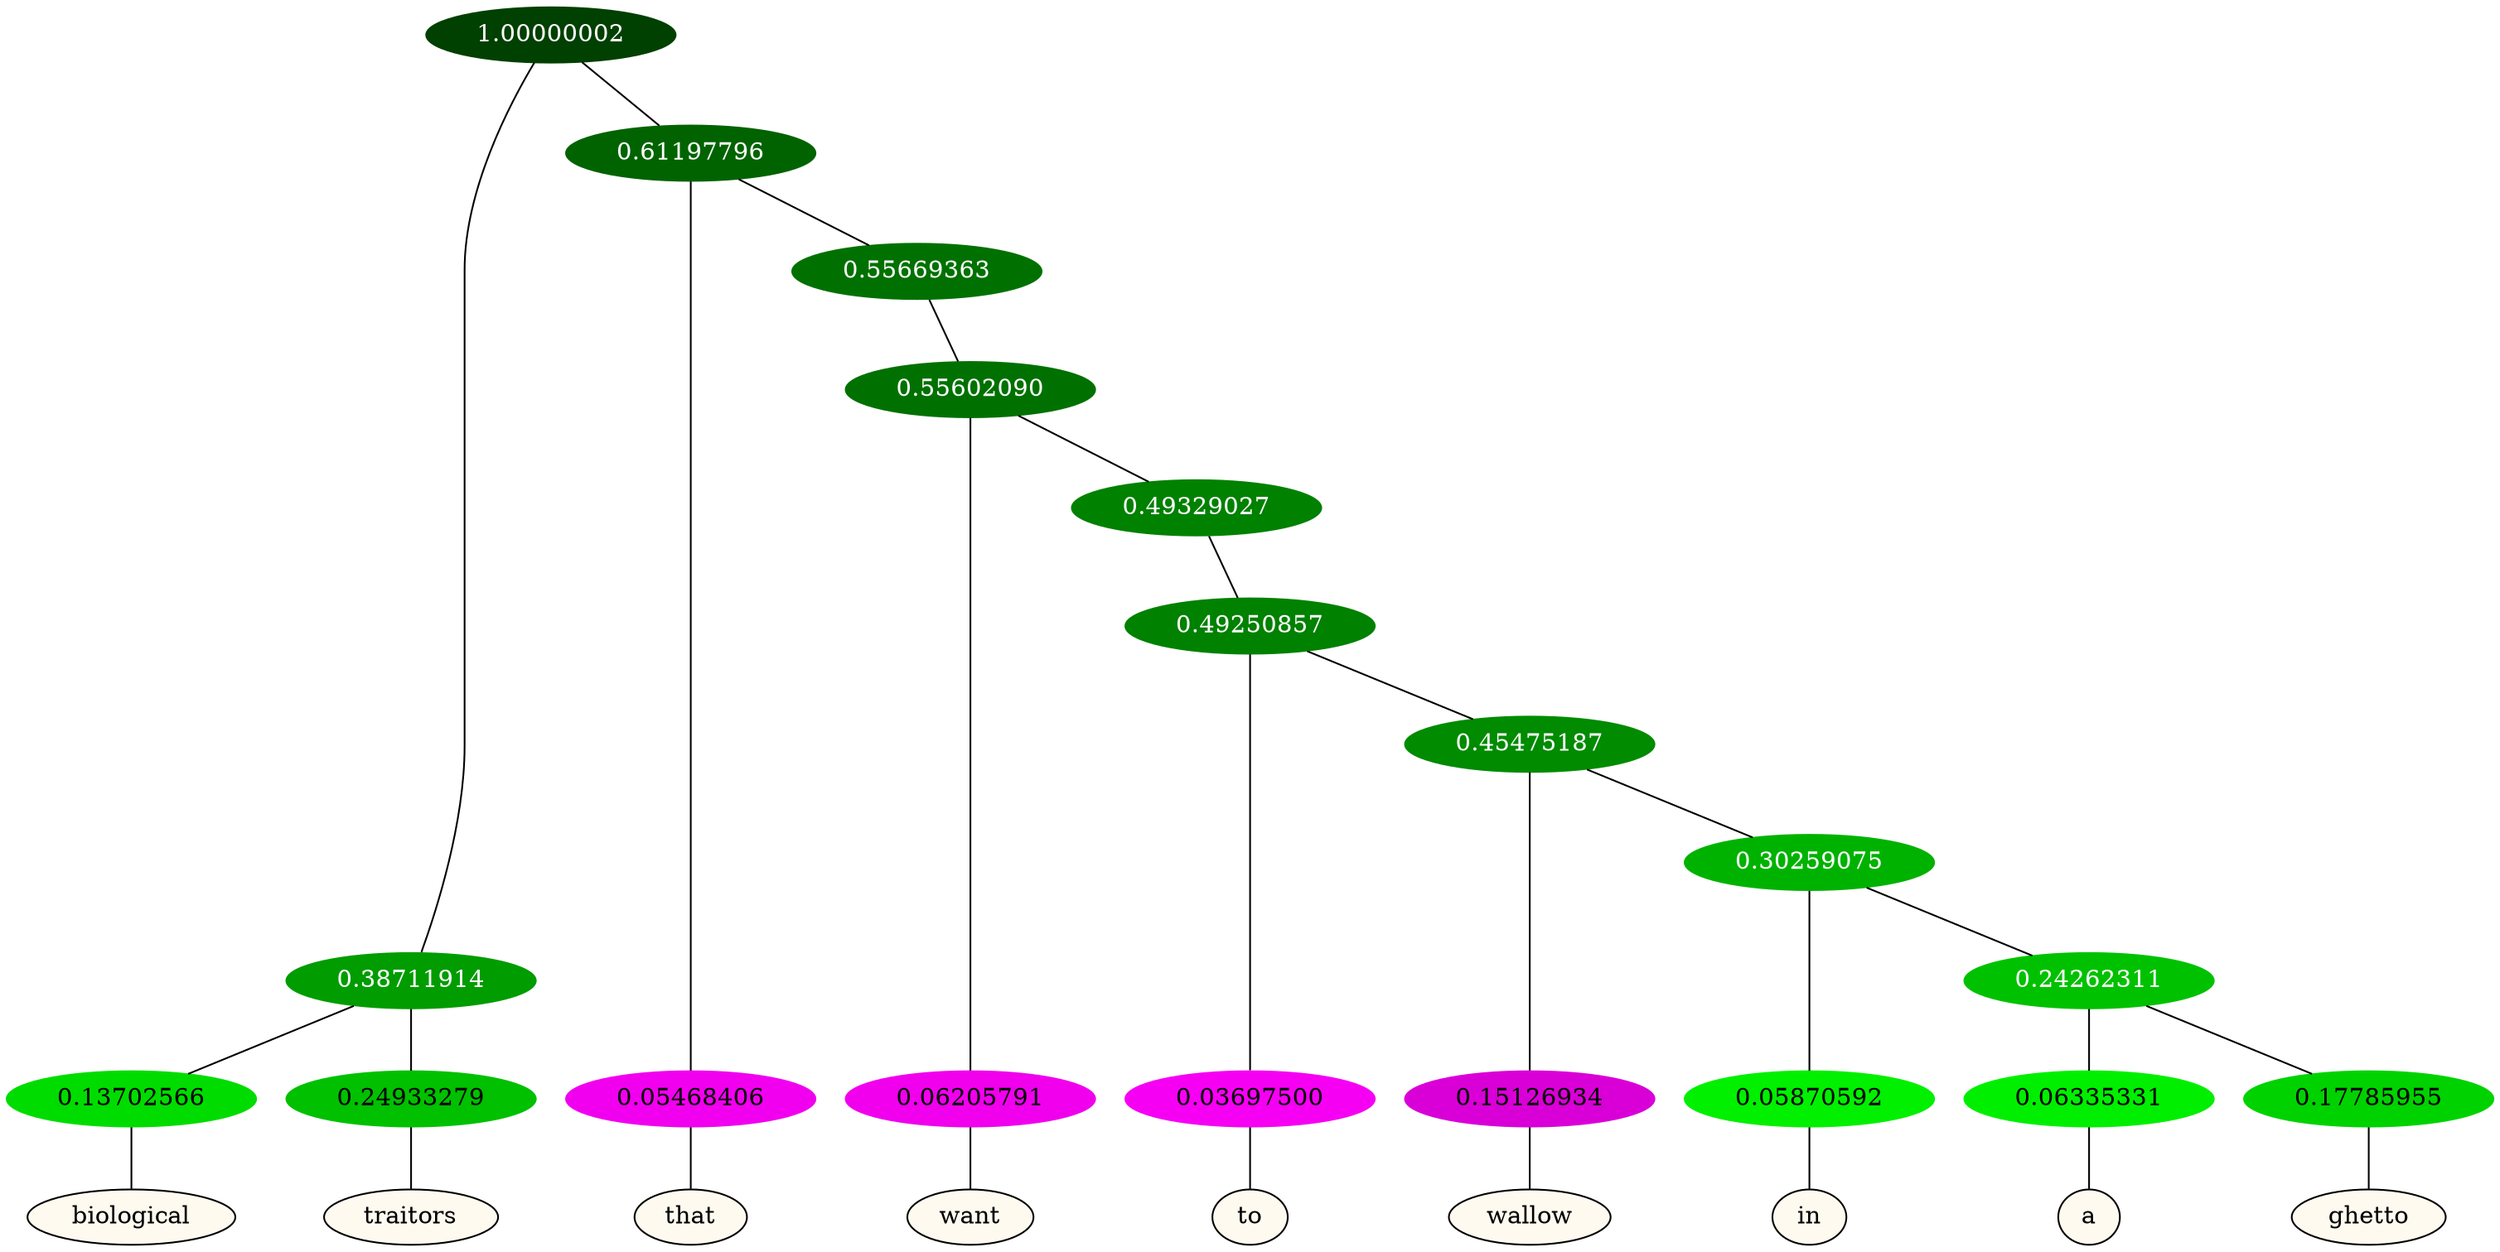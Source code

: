 graph {
	node [format=png height=0.15 nodesep=0.001 ordering=out overlap=prism overlap_scaling=0.01 ranksep=0.001 ratio=0.2 style=filled width=0.15]
	{
		rank=same
		a_w_3 [label=biological color=black fillcolor=floralwhite style="filled,solid"]
		a_w_4 [label=traitors color=black fillcolor=floralwhite style="filled,solid"]
		a_w_5 [label=that color=black fillcolor=floralwhite style="filled,solid"]
		a_w_8 [label=want color=black fillcolor=floralwhite style="filled,solid"]
		a_w_11 [label=to color=black fillcolor=floralwhite style="filled,solid"]
		a_w_13 [label=wallow color=black fillcolor=floralwhite style="filled,solid"]
		a_w_15 [label=in color=black fillcolor=floralwhite style="filled,solid"]
		a_w_17 [label=a color=black fillcolor=floralwhite style="filled,solid"]
		a_w_18 [label=ghetto color=black fillcolor=floralwhite style="filled,solid"]
	}
	a_n_3 -- a_w_3
	a_n_4 -- a_w_4
	a_n_5 -- a_w_5
	a_n_8 -- a_w_8
	a_n_11 -- a_w_11
	a_n_13 -- a_w_13
	a_n_15 -- a_w_15
	a_n_17 -- a_w_17
	a_n_18 -- a_w_18
	{
		rank=same
		a_n_3 [label=0.13702566 color="0.334 1.000 0.863" fontcolor=black]
		a_n_4 [label=0.24933279 color="0.334 1.000 0.751" fontcolor=black]
		a_n_5 [label=0.05468406 color="0.835 1.000 0.945" fontcolor=black]
		a_n_8 [label=0.06205791 color="0.835 1.000 0.938" fontcolor=black]
		a_n_11 [label=0.03697500 color="0.835 1.000 0.963" fontcolor=black]
		a_n_13 [label=0.15126934 color="0.835 1.000 0.849" fontcolor=black]
		a_n_15 [label=0.05870592 color="0.334 1.000 0.941" fontcolor=black]
		a_n_17 [label=0.06335331 color="0.334 1.000 0.937" fontcolor=black]
		a_n_18 [label=0.17785955 color="0.334 1.000 0.822" fontcolor=black]
	}
	a_n_0 [label=1.00000002 color="0.334 1.000 0.250" fontcolor=grey99]
	a_n_1 [label=0.38711914 color="0.334 1.000 0.613" fontcolor=grey99]
	a_n_0 -- a_n_1
	a_n_2 [label=0.61197796 color="0.334 1.000 0.388" fontcolor=grey99]
	a_n_0 -- a_n_2
	a_n_1 -- a_n_3
	a_n_1 -- a_n_4
	a_n_2 -- a_n_5
	a_n_6 [label=0.55669363 color="0.334 1.000 0.443" fontcolor=grey99]
	a_n_2 -- a_n_6
	a_n_7 [label=0.55602090 color="0.334 1.000 0.444" fontcolor=grey99]
	a_n_6 -- a_n_7
	a_n_7 -- a_n_8
	a_n_9 [label=0.49329027 color="0.334 1.000 0.507" fontcolor=grey99]
	a_n_7 -- a_n_9
	a_n_10 [label=0.49250857 color="0.334 1.000 0.507" fontcolor=grey99]
	a_n_9 -- a_n_10
	a_n_10 -- a_n_11
	a_n_12 [label=0.45475187 color="0.334 1.000 0.545" fontcolor=grey99]
	a_n_10 -- a_n_12
	a_n_12 -- a_n_13
	a_n_14 [label=0.30259075 color="0.334 1.000 0.697" fontcolor=grey99]
	a_n_12 -- a_n_14
	a_n_14 -- a_n_15
	a_n_16 [label=0.24262311 color="0.334 1.000 0.757" fontcolor=grey99]
	a_n_14 -- a_n_16
	a_n_16 -- a_n_17
	a_n_16 -- a_n_18
}
